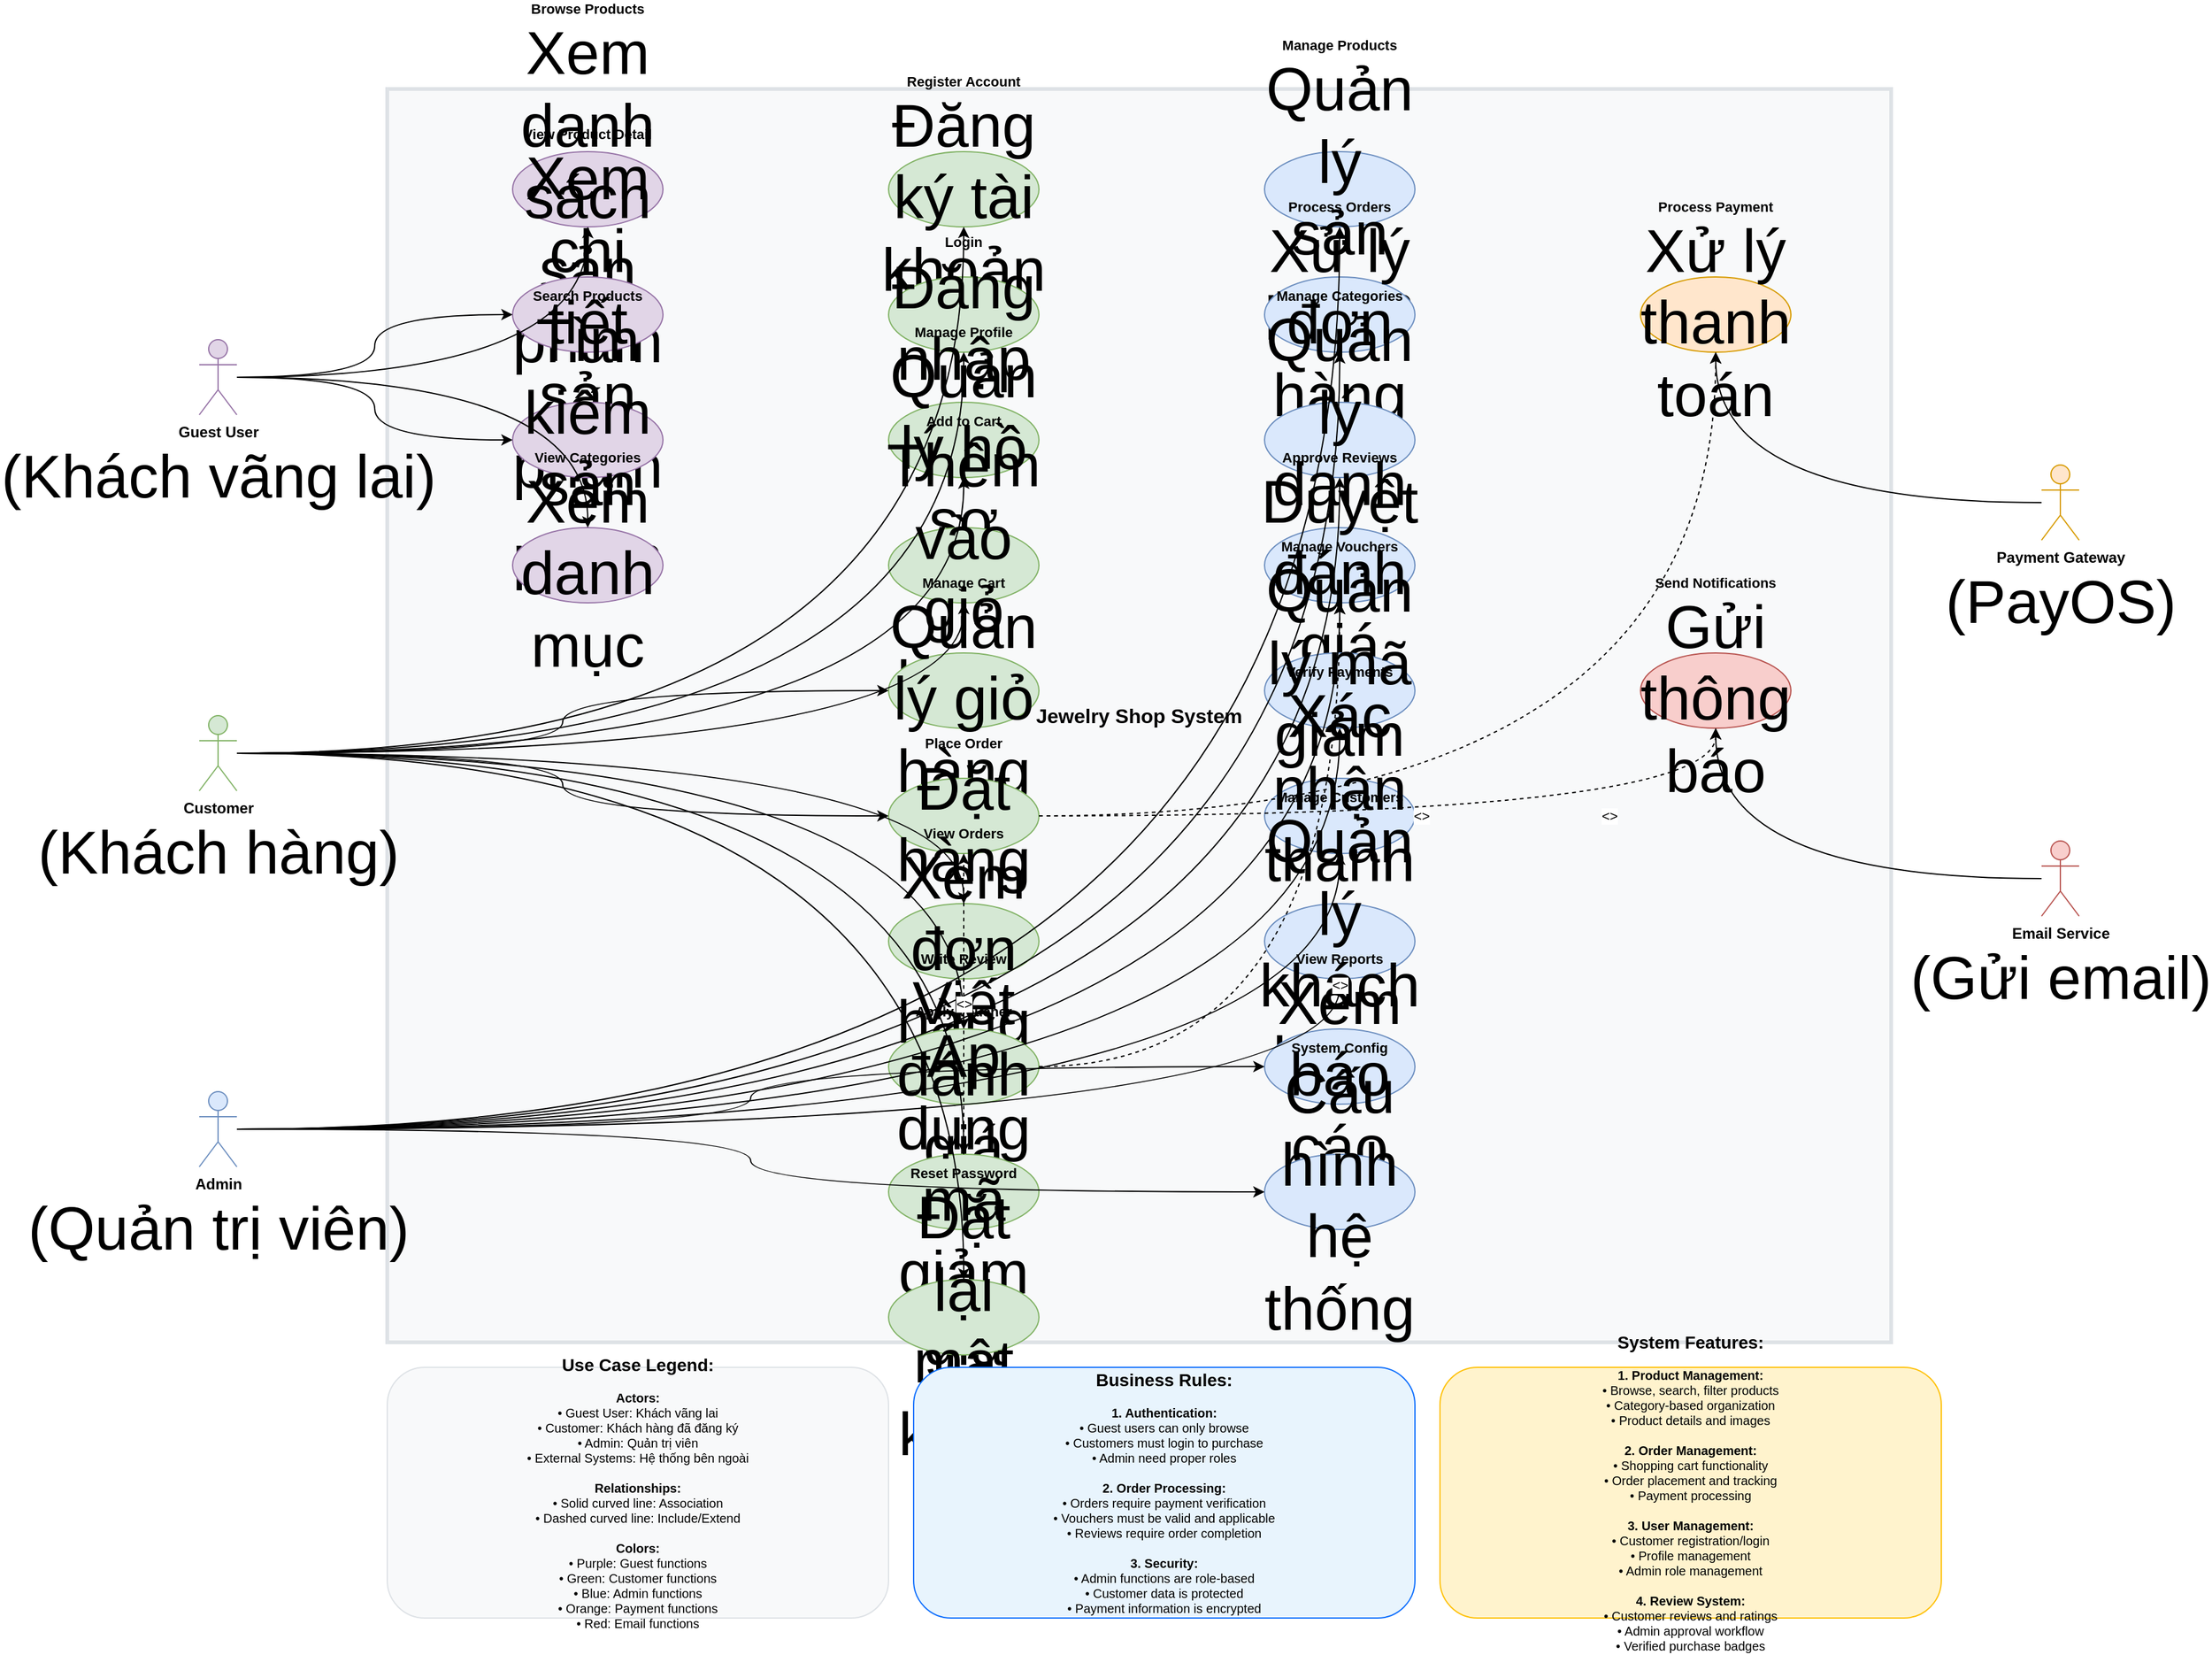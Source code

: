 <?xml version="1.0" encoding="UTF-8"?>
<mxfile version="22.1.16" type="device">
  <diagram name="Jewelry Shop Use Case" id="jewelry-shop-use-case">
    <mxGraphModel dx="1422" dy="794" grid="1" gridSize="10" guides="1" tooltips="1" connect="1" arrows="1" fold="1" page="1" pageScale="1" pageWidth="1600" pageHeight="1200" math="0" shadow="0">
      <root>
        <mxCell id="0" />
        <mxCell id="1" parent="0" />

        <!-- System Boundary -->
        <mxCell id="system" value="&lt;b style=&quot;font-size: 16px;&quot;&gt;Jewelry Shop System&lt;/b&gt;" style="rounded=0;whiteSpace=wrap;html=1;fillColor=#f8f9fa;strokeColor=#dee2e6;strokeWidth=3;fontSize=14;" vertex="1" parent="1">
          <mxGeometry x="200" y="100" width="1200" height="1000" as="geometry" />
        </mxCell>

        <!-- Actors - Left Side -->
        <!-- Guest User -->
        <mxCell id="guest" value="&lt;b&gt;Guest User&lt;/b&gt;&lt;br&gt;&lt;font size=&quot;10&quot;&gt;(Khách vãng lai)&lt;/font&gt;" style="shape=umlActor;verticalLabelPosition=bottom;verticalAlign=top;html=1;fontSize=12;fillColor=#e1d5e7;strokeColor=#9673a6;" vertex="1" parent="1">
          <mxGeometry x="50" y="300" width="30" height="60" as="geometry" />
        </mxCell>

        <!-- Customer -->
        <mxCell id="customer" value="&lt;b&gt;Customer&lt;/b&gt;&lt;br&gt;&lt;font size=&quot;10&quot;&gt;(Khách hàng)&lt;/font&gt;" style="shape=umlActor;verticalLabelPosition=bottom;verticalAlign=top;html=1;fontSize=12;fillColor=#d5e8d4;strokeColor=#82b366;" vertex="1" parent="1">
          <mxGeometry x="50" y="600" width="30" height="60" as="geometry" />
        </mxCell>

        <!-- Admin -->
        <mxCell id="admin" value="&lt;b&gt;Admin&lt;/b&gt;&lt;br&gt;&lt;font size=&quot;10&quot;&gt;(Quản trị viên)&lt;/font&gt;" style="shape=umlActor;verticalLabelPosition=bottom;verticalAlign=top;html=1;fontSize=12;fillColor=#dae8fc;strokeColor=#6c8ebf;" vertex="1" parent="1">
          <mxGeometry x="50" y="900" width="30" height="60" as="geometry" />
        </mxCell>

        <!-- External Systems - Right Side -->
        <!-- Payment Gateway -->
        <mxCell id="payment" value="&lt;b&gt;Payment Gateway&lt;/b&gt;&lt;br&gt;&lt;font size=&quot;10&quot;&gt;(PayOS)&lt;/font&gt;" style="shape=umlActor;verticalLabelPosition=bottom;verticalAlign=top;html=1;fontSize=12;fillColor=#ffe6cc;strokeColor=#d79b00;" vertex="1" parent="1">
          <mxGeometry x="1520" y="400" width="30" height="60" as="geometry" />
        </mxCell>

        <!-- Email Service -->
        <mxCell id="email" value="&lt;b&gt;Email Service&lt;/b&gt;&lt;br&gt;&lt;font size=&quot;10&quot;&gt;(Gửi email)&lt;/font&gt;" style="shape=umlActor;verticalLabelPosition=bottom;verticalAlign=top;html=1;fontSize=12;fillColor=#f8cecc;strokeColor=#b85450;" vertex="1" parent="1">
          <mxGeometry x="1520" y="700" width="30" height="60" as="geometry" />
        </mxCell>

        <!-- Use Cases - Guest User (Column 1) -->
        <mxCell id="browse-products" value="&lt;b&gt;Browse Products&lt;/b&gt;&lt;br&gt;&lt;font size=&quot;10&quot;&gt;Xem danh sách sản phẩm&lt;/font&gt;" style="ellipse;whiteSpace=wrap;html=1;fillColor=#e1d5e7;strokeColor=#9673a6;fontSize=11;" vertex="1" parent="1">
          <mxGeometry x="300" y="150" width="120" height="60" as="geometry" />
        </mxCell>

        <mxCell id="view-product-detail" value="&lt;b&gt;View Product Detail&lt;/b&gt;&lt;br&gt;&lt;font size=&quot;10&quot;&gt;Xem chi tiết sản phẩm&lt;/font&gt;" style="ellipse;whiteSpace=wrap;html=1;fillColor=#e1d5e7;strokeColor=#9673a6;fontSize=11;" vertex="1" parent="1">
          <mxGeometry x="300" y="250" width="120" height="60" as="geometry" />
        </mxCell>

        <mxCell id="search-products" value="&lt;b&gt;Search Products&lt;/b&gt;&lt;br&gt;&lt;font size=&quot;10&quot;&gt;Tìm kiếm sản phẩm&lt;/font&gt;" style="ellipse;whiteSpace=wrap;html=1;fillColor=#e1d5e7;strokeColor=#9673a6;fontSize=11;" vertex="1" parent="1">
          <mxGeometry x="300" y="350" width="120" height="60" as="geometry" />
        </mxCell>

        <mxCell id="view-categories" value="&lt;b&gt;View Categories&lt;/b&gt;&lt;br&gt;&lt;font size=&quot;10&quot;&gt;Xem danh mục&lt;/font&gt;" style="ellipse;whiteSpace=wrap;html=1;fillColor=#e1d5e7;strokeColor=#9673a6;fontSize=11;" vertex="1" parent="1">
          <mxGeometry x="300" y="450" width="120" height="60" as="geometry" />
        </mxCell>

        <!-- Use Cases - Customer (Column 2) -->
        <mxCell id="register" value="&lt;b&gt;Register Account&lt;/b&gt;&lt;br&gt;&lt;font size=&quot;10&quot;&gt;Đăng ký tài khoản&lt;/font&gt;" style="ellipse;whiteSpace=wrap;html=1;fillColor=#d5e8d4;strokeColor=#82b366;fontSize=11;" vertex="1" parent="1">
          <mxGeometry x="600" y="150" width="120" height="60" as="geometry" />
        </mxCell>

        <mxCell id="login" value="&lt;b&gt;Login&lt;/b&gt;&lt;br&gt;&lt;font size=&quot;10&quot;&gt;Đăng nhập&lt;/font&gt;" style="ellipse;whiteSpace=wrap;html=1;fillColor=#d5e8d4;strokeColor=#82b366;fontSize=11;" vertex="1" parent="1">
          <mxGeometry x="600" y="250" width="120" height="60" as="geometry" />
        </mxCell>

        <mxCell id="manage-profile" value="&lt;b&gt;Manage Profile&lt;/b&gt;&lt;br&gt;&lt;font size=&quot;10&quot;&gt;Quản lý hồ sơ&lt;/font&gt;" style="ellipse;whiteSpace=wrap;html=1;fillColor=#d5e8d4;strokeColor=#82b366;fontSize=11;" vertex="1" parent="1">
          <mxGeometry x="600" y="350" width="120" height="60" as="geometry" />
        </mxCell>

        <mxCell id="add-to-cart" value="&lt;b&gt;Add to Cart&lt;/b&gt;&lt;br&gt;&lt;font size=&quot;10&quot;&gt;Thêm vào giỏ hàng&lt;/font&gt;" style="ellipse;whiteSpace=wrap;html=1;fillColor=#d5e8d4;strokeColor=#82b366;fontSize=11;" vertex="1" parent="1">
          <mxGeometry x="600" y="450" width="120" height="60" as="geometry" />
        </mxCell>

        <mxCell id="manage-cart" value="&lt;b&gt;Manage Cart&lt;/b&gt;&lt;br&gt;&lt;font size=&quot;10&quot;&gt;Quản lý giỏ hàng&lt;/font&gt;" style="ellipse;whiteSpace=wrap;html=1;fillColor=#d5e8d4;strokeColor=#82b366;fontSize=11;" vertex="1" parent="1">
          <mxGeometry x="600" y="550" width="120" height="60" as="geometry" />
        </mxCell>

        <mxCell id="place-order" value="&lt;b&gt;Place Order&lt;/b&gt;&lt;br&gt;&lt;font size=&quot;10&quot;&gt;Đặt hàng&lt;/font&gt;" style="ellipse;whiteSpace=wrap;html=1;fillColor=#d5e8d4;strokeColor=#82b366;fontSize=11;" vertex="1" parent="1">
          <mxGeometry x="600" y="650" width="120" height="60" as="geometry" />
        </mxCell>

        <mxCell id="view-orders" value="&lt;b&gt;View Orders&lt;/b&gt;&lt;br&gt;&lt;font size=&quot;10&quot;&gt;Xem đơn hàng&lt;/font&gt;" style="ellipse;whiteSpace=wrap;html=1;fillColor=#d5e8d4;strokeColor=#82b366;fontSize=11;" vertex="1" parent="1">
          <mxGeometry x="600" y="750" width="120" height="60" as="geometry" />
        </mxCell>

        <mxCell id="write-review" value="&lt;b&gt;Write Review&lt;/b&gt;&lt;br&gt;&lt;font size=&quot;10&quot;&gt;Viết đánh giá&lt;/font&gt;" style="ellipse;whiteSpace=wrap;html=1;fillColor=#d5e8d4;strokeColor=#82b366;fontSize=11;" vertex="1" parent="1">
          <mxGeometry x="600" y="850" width="120" height="60" as="geometry" />
        </mxCell>

        <mxCell id="apply-voucher" value="&lt;b&gt;Apply Voucher&lt;/b&gt;&lt;br&gt;&lt;font size=&quot;10&quot;&gt;Áp dụng mã giảm giá&lt;/font&gt;" style="ellipse;whiteSpace=wrap;html=1;fillColor=#d5e8d4;strokeColor=#82b366;fontSize=11;" vertex="1" parent="1">
          <mxGeometry x="600" y="950" width="120" height="60" as="geometry" />
        </mxCell>

        <mxCell id="reset-password" value="&lt;b&gt;Reset Password&lt;/b&gt;&lt;br&gt;&lt;font size=&quot;10&quot;&gt;Đặt lại mật khẩu&lt;/font&gt;" style="ellipse;whiteSpace=wrap;html=1;fillColor=#d5e8d4;strokeColor=#82b366;fontSize=11;" vertex="1" parent="1">
          <mxGeometry x="600" y="1050" width="120" height="60" as="geometry" />
        </mxCell>

        <!-- Use Cases - Admin (Column 3) -->
        <mxCell id="manage-products" value="&lt;b&gt;Manage Products&lt;/b&gt;&lt;br&gt;&lt;font size=&quot;10&quot;&gt;Quản lý sản phẩm&lt;/font&gt;" style="ellipse;whiteSpace=wrap;html=1;fillColor=#dae8fc;strokeColor=#6c8ebf;fontSize=11;" vertex="1" parent="1">
          <mxGeometry x="900" y="150" width="120" height="60" as="geometry" />
        </mxCell>

        <mxCell id="process-orders" value="&lt;b&gt;Process Orders&lt;/b&gt;&lt;br&gt;&lt;font size=&quot;10&quot;&gt;Xử lý đơn hàng&lt;/font&gt;" style="ellipse;whiteSpace=wrap;html=1;fillColor=#dae8fc;strokeColor=#6c8ebf;fontSize=11;" vertex="1" parent="1">
          <mxGeometry x="900" y="250" width="120" height="60" as="geometry" />
        </mxCell>

        <mxCell id="manage-categories" value="&lt;b&gt;Manage Categories&lt;/b&gt;&lt;br&gt;&lt;font size=&quot;10&quot;&gt;Quản lý danh mục&lt;/font&gt;" style="ellipse;whiteSpace=wrap;html=1;fillColor=#dae8fc;strokeColor=#6c8ebf;fontSize=11;" vertex="1" parent="1">
          <mxGeometry x="900" y="350" width="120" height="60" as="geometry" />
        </mxCell>

        <mxCell id="approve-reviews" value="&lt;b&gt;Approve Reviews&lt;/b&gt;&lt;br&gt;&lt;font size=&quot;10&quot;&gt;Duyệt đánh giá&lt;/font&gt;" style="ellipse;whiteSpace=wrap;html=1;fillColor=#dae8fc;strokeColor=#6c8ebf;fontSize=11;" vertex="1" parent="1">
          <mxGeometry x="900" y="450" width="120" height="60" as="geometry" />
        </mxCell>

        <mxCell id="manage-vouchers" value="&lt;b&gt;Manage Vouchers&lt;/b&gt;&lt;br&gt;&lt;font size=&quot;10&quot;&gt;Quản lý mã giảm giá&lt;/font&gt;" style="ellipse;whiteSpace=wrap;html=1;fillColor=#dae8fc;strokeColor=#6c8ebf;fontSize=11;" vertex="1" parent="1">
          <mxGeometry x="900" y="550" width="120" height="60" as="geometry" />
        </mxCell>

        <mxCell id="verify-payments" value="&lt;b&gt;Verify Payments&lt;/b&gt;&lt;br&gt;&lt;font size=&quot;10&quot;&gt;Xác nhận thanh toán&lt;/font&gt;" style="ellipse;whiteSpace=wrap;html=1;fillColor=#dae8fc;strokeColor=#6c8ebf;fontSize=11;" vertex="1" parent="1">
          <mxGeometry x="900" y="650" width="120" height="60" as="geometry" />
        </mxCell>

        <mxCell id="manage-customers" value="&lt;b&gt;Manage Customers&lt;/b&gt;&lt;br&gt;&lt;font size=&quot;10&quot;&gt;Quản lý khách hàng&lt;/font&gt;" style="ellipse;whiteSpace=wrap;html=1;fillColor=#dae8fc;strokeColor=#6c8ebf;fontSize=11;" vertex="1" parent="1">
          <mxGeometry x="900" y="750" width="120" height="60" as="geometry" />
        </mxCell>

        <mxCell id="view-reports" value="&lt;b&gt;View Reports&lt;/b&gt;&lt;br&gt;&lt;font size=&quot;10&quot;&gt;Xem báo cáo&lt;/font&gt;" style="ellipse;whiteSpace=wrap;html=1;fillColor=#dae8fc;strokeColor=#6c8ebf;fontSize=11;" vertex="1" parent="1">
          <mxGeometry x="900" y="850" width="120" height="60" as="geometry" />
        </mxCell>

        <mxCell id="system-config" value="&lt;b&gt;System Config&lt;/b&gt;&lt;br&gt;&lt;font size=&quot;10&quot;&gt;Cấu hình hệ thống&lt;/font&gt;" style="ellipse;whiteSpace=wrap;html=1;fillColor=#dae8fc;strokeColor=#6c8ebf;fontSize=11;" vertex="1" parent="1">
          <mxGeometry x="900" y="950" width="120" height="60" as="geometry" />
        </mxCell>

        <!-- Use Cases - External Systems (Column 4) -->
        <mxCell id="process-payment" value="&lt;b&gt;Process Payment&lt;/b&gt;&lt;br&gt;&lt;font size=&quot;10&quot;&gt;Xử lý thanh toán&lt;/font&gt;" style="ellipse;whiteSpace=wrap;html=1;fillColor=#ffe6cc;strokeColor=#d79b00;fontSize=11;" vertex="1" parent="1">
          <mxGeometry x="1200" y="250" width="120" height="60" as="geometry" />
        </mxCell>

        <mxCell id="send-notifications" value="&lt;b&gt;Send Notifications&lt;/b&gt;&lt;br&gt;&lt;font size=&quot;10&quot;&gt;Gửi thông báo&lt;/font&gt;" style="ellipse;whiteSpace=wrap;html=1;fillColor=#f8cecc;strokeColor=#b85450;fontSize=11;" vertex="1" parent="1">
          <mxGeometry x="1200" y="550" width="120" height="60" as="geometry" />
        </mxCell>

        <!-- Relationships - Guest User (Curved) -->
        <mxCell id="guest-browse" style="edgeStyle=orthogonalEdgeStyle;rounded=0;orthogonalLoop=1;jettySize=auto;html=1;curved=1;" edge="1" parent="1" source="guest" target="browse-products">
          <mxGeometry relative="1" as="geometry" />
        </mxCell>

        <mxCell id="guest-view" style="edgeStyle=orthogonalEdgeStyle;rounded=0;orthogonalLoop=1;jettySize=auto;html=1;curved=1;" edge="1" parent="1" source="guest" target="view-product-detail">
          <mxGeometry relative="1" as="geometry" />
        </mxCell>

        <mxCell id="guest-search" style="edgeStyle=orthogonalEdgeStyle;rounded=0;orthogonalLoop=1;jettySize=auto;html=1;curved=1;" edge="1" parent="1" source="guest" target="search-products">
          <mxGeometry relative="1" as="geometry" />
        </mxCell>

        <mxCell id="guest-categories" style="edgeStyle=orthogonalEdgeStyle;rounded=0;orthogonalLoop=1;jettySize=auto;html=1;curved=1;" edge="1" parent="1" source="guest" target="view-categories">
          <mxGeometry relative="1" as="geometry" />
        </mxCell>

        <!-- Relationships - Customer (Curved) -->
        <mxCell id="customer-register" style="edgeStyle=orthogonalEdgeStyle;rounded=0;orthogonalLoop=1;jettySize=auto;html=1;curved=1;" edge="1" parent="1" source="customer" target="register">
          <mxGeometry relative="1" as="geometry" />
        </mxCell>

        <mxCell id="customer-login" style="edgeStyle=orthogonalEdgeStyle;rounded=0;orthogonalLoop=1;jettySize=auto;html=1;curved=1;" edge="1" parent="1" source="customer" target="login">
          <mxGeometry relative="1" as="geometry" />
        </mxCell>

        <mxCell id="customer-profile" style="edgeStyle=orthogonalEdgeStyle;rounded=0;orthogonalLoop=1;jettySize=auto;html=1;curved=1;" edge="1" parent="1" source="customer" target="manage-profile">
          <mxGeometry relative="1" as="geometry" />
        </mxCell>

        <mxCell id="customer-cart" style="edgeStyle=orthogonalEdgeStyle;rounded=0;orthogonalLoop=1;jettySize=auto;html=1;curved=1;" edge="1" parent="1" source="customer" target="add-to-cart">
          <mxGeometry relative="1" as="geometry" />
        </mxCell>

        <mxCell id="customer-manage-cart" style="edgeStyle=orthogonalEdgeStyle;rounded=0;orthogonalLoop=1;jettySize=auto;html=1;curved=1;" edge="1" parent="1" source="customer" target="manage-cart">
          <mxGeometry relative="1" as="geometry" />
        </mxCell>

        <mxCell id="customer-order" style="edgeStyle=orthogonalEdgeStyle;rounded=0;orthogonalLoop=1;jettySize=auto;html=1;curved=1;" edge="1" parent="1" source="customer" target="place-order">
          <mxGeometry relative="1" as="geometry" />
        </mxCell>

        <mxCell id="customer-view-orders" style="edgeStyle=orthogonalEdgeStyle;rounded=0;orthogonalLoop=1;jettySize=auto;html=1;curved=1;" edge="1" parent="1" source="customer" target="view-orders">
          <mxGeometry relative="1" as="geometry" />
        </mxCell>

        <mxCell id="customer-review" style="edgeStyle=orthogonalEdgeStyle;rounded=0;orthogonalLoop=1;jettySize=auto;html=1;curved=1;" edge="1" parent="1" source="customer" target="write-review">
          <mxGeometry relative="1" as="geometry" />
        </mxCell>

        <mxCell id="customer-voucher" style="edgeStyle=orthogonalEdgeStyle;rounded=0;orthogonalLoop=1;jettySize=auto;html=1;curved=1;" edge="1" parent="1" source="customer" target="apply-voucher">
          <mxGeometry relative="1" as="geometry" />
        </mxCell>

        <mxCell id="customer-reset" style="edgeStyle=orthogonalEdgeStyle;rounded=0;orthogonalLoop=1;jettySize=auto;html=1;curved=1;" edge="1" parent="1" source="customer" target="reset-password">
          <mxGeometry relative="1" as="geometry" />
        </mxCell>

        <!-- Relationships - Admin (Curved) -->
        <mxCell id="admin-products" style="edgeStyle=orthogonalEdgeStyle;rounded=0;orthogonalLoop=1;jettySize=auto;html=1;curved=1;" edge="1" parent="1" source="admin" target="manage-products">
          <mxGeometry relative="1" as="geometry" />
        </mxCell>

        <mxCell id="admin-orders" style="edgeStyle=orthogonalEdgeStyle;rounded=0;orthogonalLoop=1;jettySize=auto;html=1;curved=1;" edge="1" parent="1" source="admin" target="process-orders">
          <mxGeometry relative="1" as="geometry" />
        </mxCell>

        <mxCell id="admin-categories" style="edgeStyle=orthogonalEdgeStyle;rounded=0;orthogonalLoop=1;jettySize=auto;html=1;curved=1;" edge="1" parent="1" source="admin" target="manage-categories">
          <mxGeometry relative="1" as="geometry" />
        </mxCell>

        <mxCell id="admin-reviews" style="edgeStyle=orthogonalEdgeStyle;rounded=0;orthogonalLoop=1;jettySize=auto;html=1;curved=1;" edge="1" parent="1" source="admin" target="approve-reviews">
          <mxGeometry relative="1" as="geometry" />
        </mxCell>

        <mxCell id="admin-vouchers" style="edgeStyle=orthogonalEdgeStyle;rounded=0;orthogonalLoop=1;jettySize=auto;html=1;curved=1;" edge="1" parent="1" source="admin" target="manage-vouchers">
          <mxGeometry relative="1" as="geometry" />
        </mxCell>

        <mxCell id="admin-payments" style="edgeStyle=orthogonalEdgeStyle;rounded=0;orthogonalLoop=1;jettySize=auto;html=1;curved=1;" edge="1" parent="1" source="admin" target="verify-payments">
          <mxGeometry relative="1" as="geometry" />
        </mxCell>

        <mxCell id="admin-customers" style="edgeStyle=orthogonalEdgeStyle;rounded=0;orthogonalLoop=1;jettySize=auto;html=1;curved=1;" edge="1" parent="1" source="admin" target="manage-customers">
          <mxGeometry relative="1" as="geometry" />
        </mxCell>

        <mxCell id="admin-reports" style="edgeStyle=orthogonalEdgeStyle;rounded=0;orthogonalLoop=1;jettySize=auto;html=1;curved=1;" edge="1" parent="1" source="admin" target="view-reports">
          <mxGeometry relative="1" as="geometry" />
        </mxCell>

        <mxCell id="admin-config" style="edgeStyle=orthogonalEdgeStyle;rounded=0;orthogonalLoop=1;jettySize=auto;html=1;curved=1;" edge="1" parent="1" source="admin" target="system-config">
          <mxGeometry relative="1" as="geometry" />
        </mxCell>

        <!-- Relationships - External Systems (Curved) -->
        <mxCell id="payment-gateway" style="edgeStyle=orthogonalEdgeStyle;rounded=0;orthogonalLoop=1;jettySize=auto;html=1;curved=1;" edge="1" parent="1" source="payment" target="process-payment">
          <mxGeometry relative="1" as="geometry" />
        </mxCell>

        <mxCell id="email-service" style="edgeStyle=orthogonalEdgeStyle;rounded=0;orthogonalLoop=1;jettySize=auto;html=1;curved=1;" edge="1" parent="1" source="email" target="send-notifications">
          <mxGeometry relative="1" as="geometry" />
        </mxCell>

        <!-- Include Relationships (Curved) -->
        <mxCell id="include1" value="&lt;&lt;include&gt;&gt;" style="edgeStyle=orthogonalEdgeStyle;rounded=0;orthogonalLoop=1;jettySize=auto;html=1;dashed=1;curved=1;" edge="1" parent="1" source="place-order" target="process-payment">
          <mxGeometry relative="1" as="geometry" />
        </mxCell>

        <mxCell id="include2" value="&lt;&lt;include&gt;&gt;" style="edgeStyle=orthogonalEdgeStyle;rounded=0;orthogonalLoop=1;jettySize=auto;html=1;dashed=1;curved=1;" edge="1" parent="1" source="place-order" target="send-notifications">
          <mxGeometry relative="1" as="geometry" />
        </mxCell>

        <mxCell id="include3" value="&lt;&lt;include&gt;&gt;" style="edgeStyle=orthogonalEdgeStyle;rounded=0;orthogonalLoop=1;jettySize=auto;html=1;dashed=1;curved=1;" edge="1" parent="1" source="write-review" target="approve-reviews">
          <mxGeometry relative="1" as="geometry" />
        </mxCell>

        <!-- Extend Relationships (Curved) -->
        <mxCell id="extend1" value="&lt;&lt;extend&gt;&gt;" style="edgeStyle=orthogonalEdgeStyle;rounded=0;orthogonalLoop=1;jettySize=auto;html=1;dashed=1;curved=1;" edge="1" parent="1" source="apply-voucher" target="place-order">
          <mxGeometry relative="1" as="geometry" />
        </mxCell>

        <!-- Legend -->
        <mxCell id="legend" value="&lt;b style=&quot;font-size: 14px;&quot;&gt;Use Case Legend:&lt;/b&gt;&lt;br&gt;&lt;br&gt;&lt;b&gt;Actors:&lt;/b&gt;&lt;br&gt;• Guest User: Khách vãng lai&lt;br&gt;• Customer: Khách hàng đã đăng ký&lt;br&gt;• Admin: Quản trị viên&lt;br&gt;• External Systems: Hệ thống bên ngoài&lt;br&gt;&lt;br&gt;&lt;b&gt;Relationships:&lt;/b&gt;&lt;br&gt;• Solid curved line: Association&lt;br&gt;• Dashed curved line: Include/Extend&lt;br&gt;&lt;br&gt;&lt;b&gt;Colors:&lt;/b&gt;&lt;br&gt;• Purple: Guest functions&lt;br&gt;• Green: Customer functions&lt;br&gt;• Blue: Admin functions&lt;br&gt;• Orange: Payment functions&lt;br&gt;• Red: Email functions" style="rounded=1;whiteSpace=wrap;html=1;fillColor=#f8f9fa;strokeColor=#dee2e6;fontSize=10;" vertex="1" parent="1">
          <mxGeometry x="200" y="1120" width="400" height="200" as="geometry" />
        </mxCell>

        <!-- Business Rules -->
        <mxCell id="business-rules" value="&lt;b style=&quot;font-size: 14px;&quot;&gt;Business Rules:&lt;/b&gt;&lt;br&gt;&lt;br&gt;&lt;b&gt;1. Authentication:&lt;/b&gt;&lt;br&gt;• Guest users can only browse&lt;br&gt;• Customers must login to purchase&lt;br&gt;• Admin need proper roles&lt;br&gt;&lt;br&gt;&lt;b&gt;2. Order Processing:&lt;/b&gt;&lt;br&gt;• Orders require payment verification&lt;br&gt;• Vouchers must be valid and applicable&lt;br&gt;• Reviews require order completion&lt;br&gt;&lt;br&gt;&lt;b&gt;3. Security:&lt;/b&gt;&lt;br&gt;• Admin functions are role-based&lt;br&gt;• Customer data is protected&lt;br&gt;• Payment information is encrypted" style="rounded=1;whiteSpace=wrap;html=1;fillColor=#e8f4fd;strokeColor=#0d6efd;fontSize=10;" vertex="1" parent="1">
          <mxGeometry x="620" y="1120" width="400" height="200" as="geometry" />
        </mxCell>

        <!-- System Features -->
        <mxCell id="system-features" value="&lt;b style=&quot;font-size: 14px;&quot;&gt;System Features:&lt;/b&gt;&lt;br&gt;&lt;br&gt;&lt;b&gt;1. Product Management:&lt;/b&gt;&lt;br&gt;• Browse, search, filter products&lt;br&gt;• Category-based organization&lt;br&gt;• Product details and images&lt;br&gt;&lt;br&gt;&lt;b&gt;2. Order Management:&lt;/b&gt;&lt;br&gt;• Shopping cart functionality&lt;br&gt;• Order placement and tracking&lt;br&gt;• Payment processing&lt;br&gt;&lt;br&gt;&lt;b&gt;3. User Management:&lt;/b&gt;&lt;br&gt;• Customer registration/login&lt;br&gt;• Profile management&lt;br&gt;• Admin role management&lt;br&gt;&lt;br&gt;&lt;b&gt;4. Review System:&lt;/b&gt;&lt;br&gt;• Customer reviews and ratings&lt;br&gt;• Admin approval workflow&lt;br&gt;• Verified purchase badges" style="rounded=1;whiteSpace=wrap;html=1;fillColor=#fff3cd;strokeColor=#ffc107;fontSize=10;" vertex="1" parent="1">
          <mxGeometry x="1040" y="1120" width="400" height="200" as="geometry" />
        </mxCell>

      </root>
    </mxGraphModel>
  </diagram>
</mxfile>
